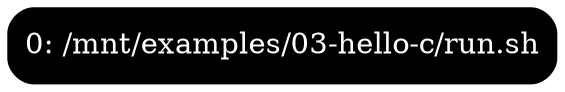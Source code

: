 digraph G {
    rankdir=LR;

    /* programs */
    node [shape=box fontcolor=white fillcolor=black style="filled,rounded"];
    run0 [label="0: /mnt/examples/03-hello-c/run.sh"];

    node [shape=ellipse fontcolor="#131C39" fillcolor="#C9D2ED"];

    /* other files */

}
